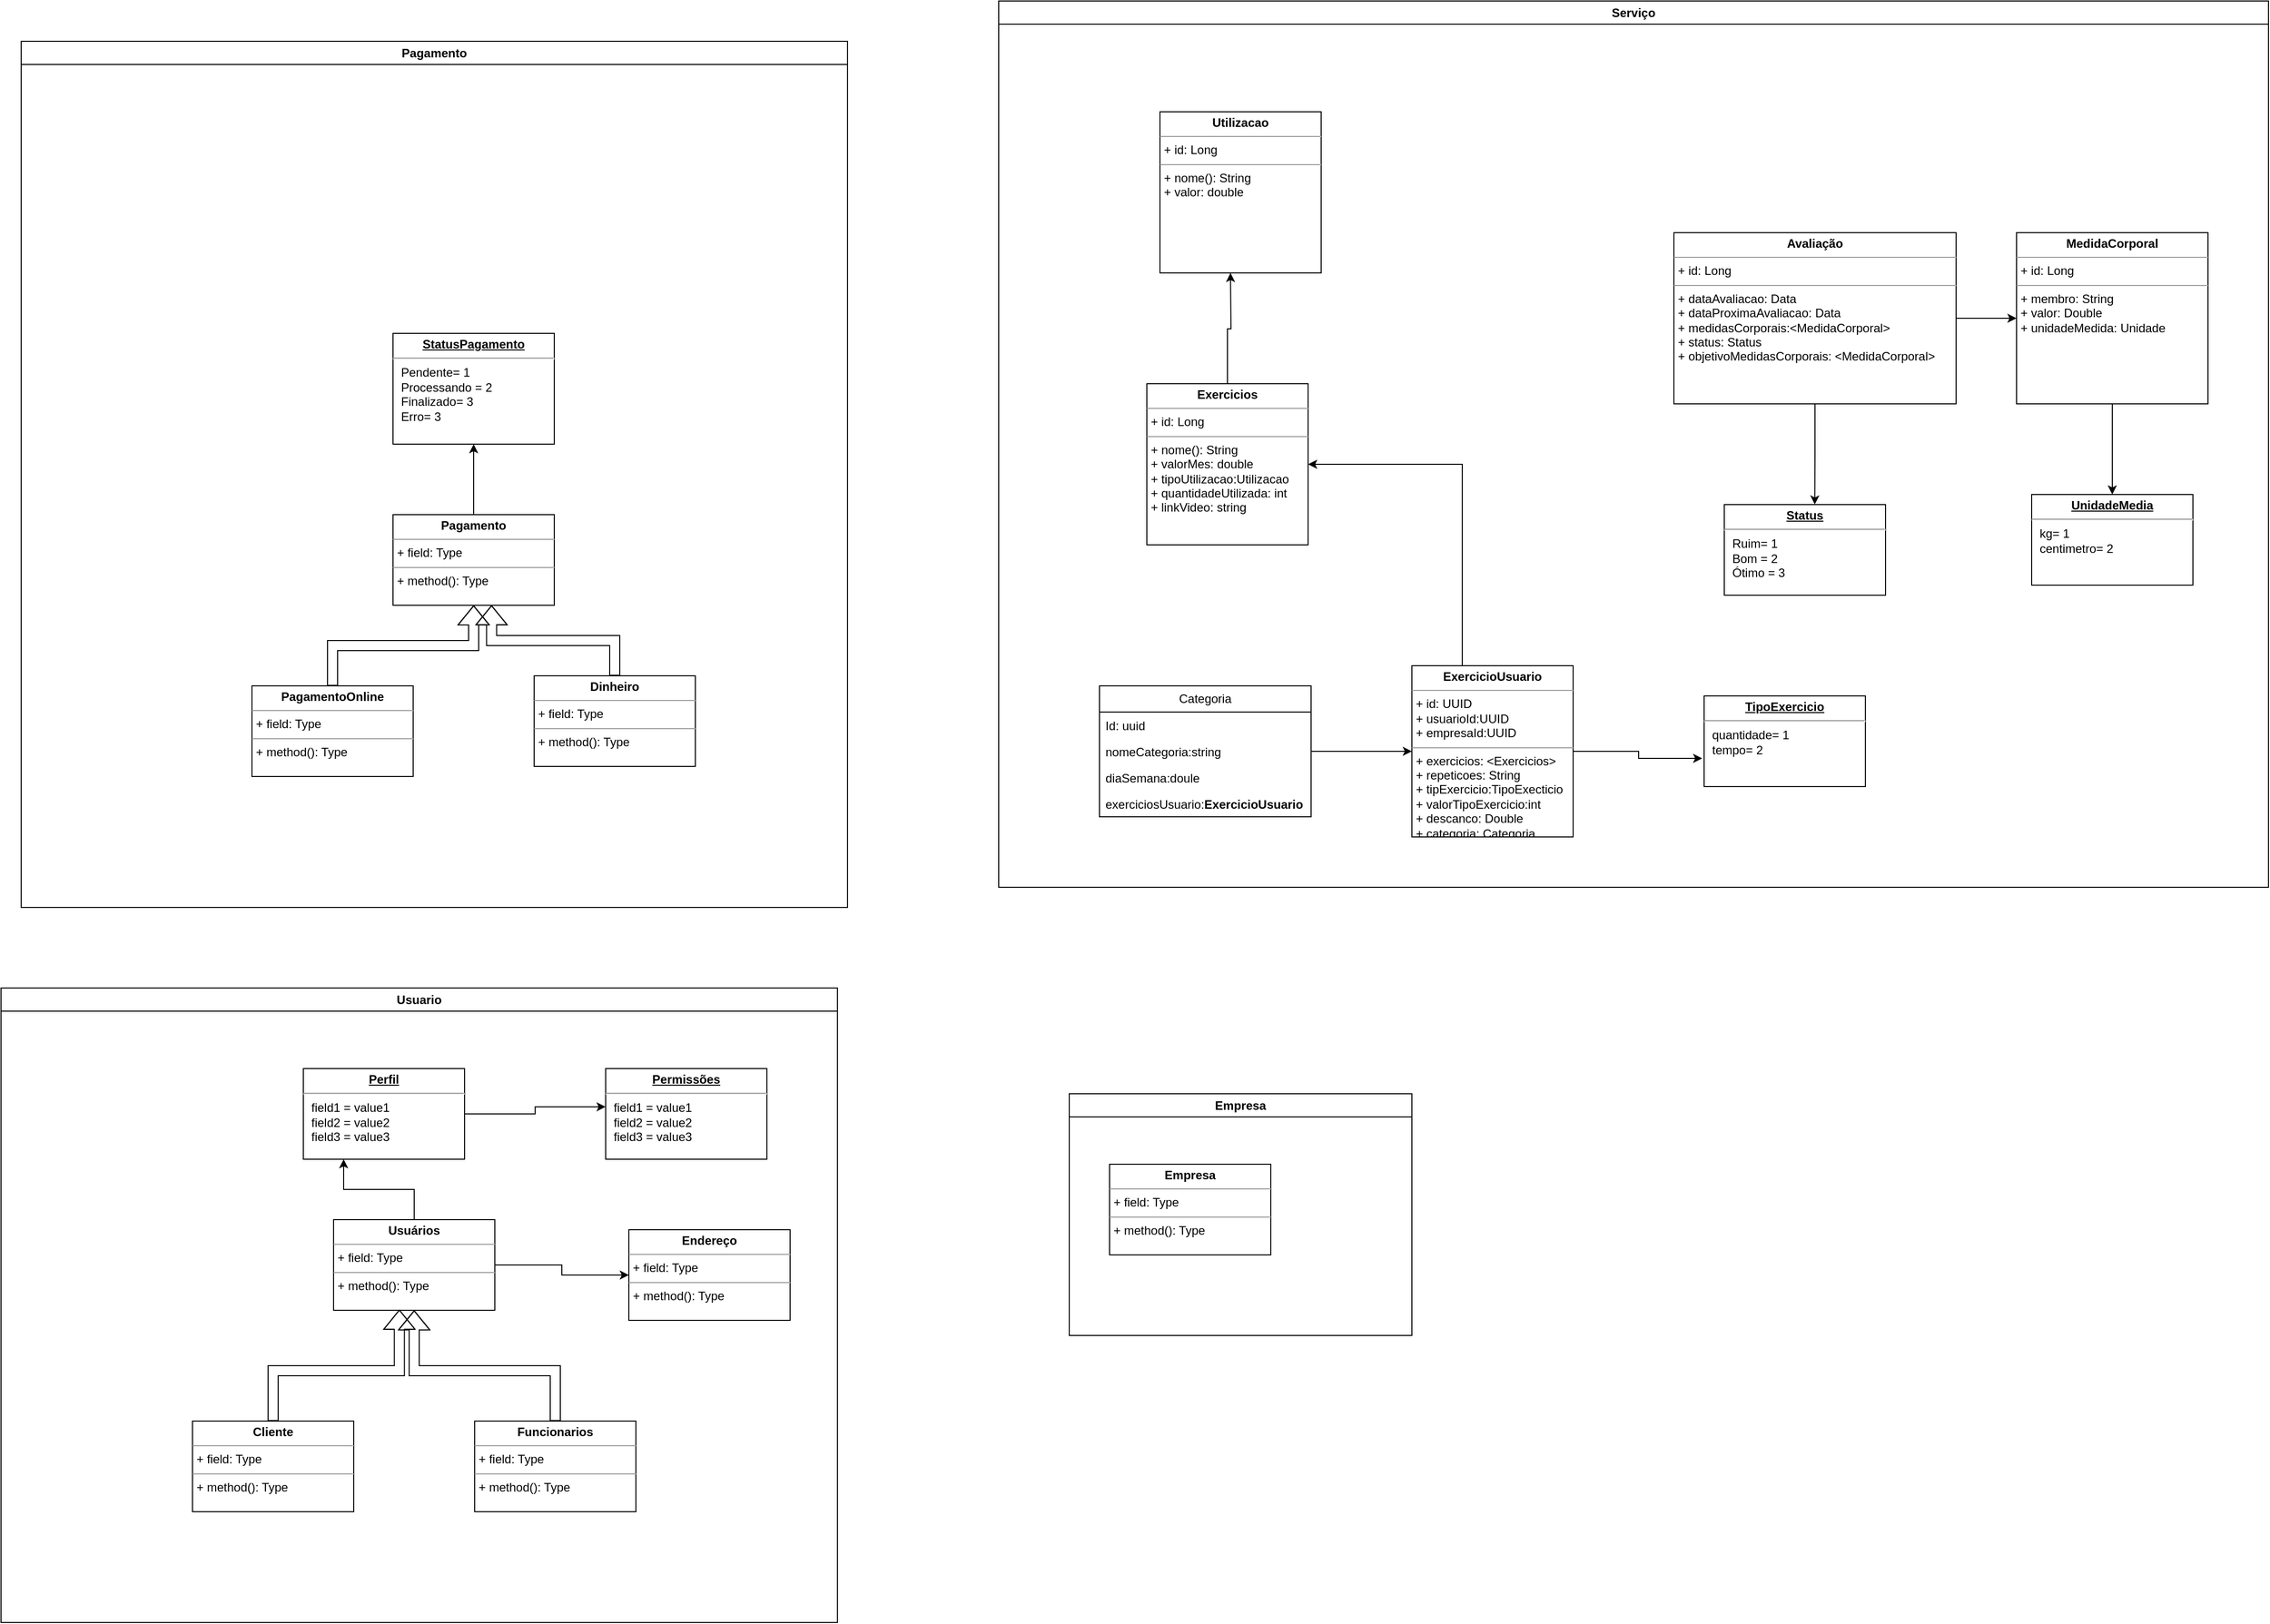 <mxfile version="24.8.8">
  <diagram id="jnY9CkC_rshAEeJaLenp" name="Página-1">
    <mxGraphModel dx="3915" dy="2002" grid="1" gridSize="10" guides="1" tooltips="1" connect="1" arrows="1" fold="1" page="1" pageScale="1" pageWidth="827" pageHeight="1169" math="0" shadow="0">
      <root>
        <mxCell id="0" />
        <mxCell id="1" parent="0" />
        <mxCell id="9TaHPhNFm51AlmNCXyEP-1" value="Usuario" style="swimlane;whiteSpace=wrap;html=1;" vertex="1" parent="1">
          <mxGeometry x="-1710" y="480" width="830" height="630" as="geometry" />
        </mxCell>
        <mxCell id="A7t_VNiq62A0DLeRyUWz-16" style="edgeStyle=orthogonalEdgeStyle;rounded=0;orthogonalLoop=1;jettySize=auto;html=1;entryX=0.25;entryY=1;entryDx=0;entryDy=0;" parent="9TaHPhNFm51AlmNCXyEP-1" source="A7t_VNiq62A0DLeRyUWz-1" target="A7t_VNiq62A0DLeRyUWz-11" edge="1">
          <mxGeometry relative="1" as="geometry" />
        </mxCell>
        <mxCell id="9TaHPhNFm51AlmNCXyEP-3" style="edgeStyle=orthogonalEdgeStyle;rounded=0;orthogonalLoop=1;jettySize=auto;html=1;entryX=0;entryY=0.5;entryDx=0;entryDy=0;" edge="1" parent="9TaHPhNFm51AlmNCXyEP-1" source="A7t_VNiq62A0DLeRyUWz-1" target="A7t_VNiq62A0DLeRyUWz-21">
          <mxGeometry relative="1" as="geometry" />
        </mxCell>
        <mxCell id="A7t_VNiq62A0DLeRyUWz-1" value="&lt;p style=&quot;margin:0px;margin-top:4px;text-align:center;&quot;&gt;&lt;b&gt;Usuários&lt;/b&gt;&lt;/p&gt;&lt;hr size=&quot;1&quot;&gt;&lt;p style=&quot;margin:0px;margin-left:4px;&quot;&gt;+ field: Type&lt;/p&gt;&lt;hr size=&quot;1&quot;&gt;&lt;p style=&quot;margin:0px;margin-left:4px;&quot;&gt;+ method(): Type&lt;/p&gt;" style="verticalAlign=top;align=left;overflow=fill;fontSize=12;fontFamily=Helvetica;html=1;" parent="9TaHPhNFm51AlmNCXyEP-1" vertex="1">
          <mxGeometry x="330" y="230" width="160" height="90" as="geometry" />
        </mxCell>
        <mxCell id="A7t_VNiq62A0DLeRyUWz-2" value="&lt;p style=&quot;margin:0px;margin-top:4px;text-align:center;&quot;&gt;&lt;b&gt;Cliente&lt;/b&gt;&lt;/p&gt;&lt;hr size=&quot;1&quot;&gt;&lt;p style=&quot;margin:0px;margin-left:4px;&quot;&gt;+ field: Type&lt;/p&gt;&lt;hr size=&quot;1&quot;&gt;&lt;p style=&quot;margin:0px;margin-left:4px;&quot;&gt;+ method(): Type&lt;/p&gt;" style="verticalAlign=top;align=left;overflow=fill;fontSize=12;fontFamily=Helvetica;html=1;" parent="9TaHPhNFm51AlmNCXyEP-1" vertex="1">
          <mxGeometry x="190" y="430" width="160" height="90" as="geometry" />
        </mxCell>
        <mxCell id="A7t_VNiq62A0DLeRyUWz-3" value="&lt;p style=&quot;margin:0px;margin-top:4px;text-align:center;&quot;&gt;&lt;b&gt;Funcionarios&lt;/b&gt;&lt;/p&gt;&lt;hr size=&quot;1&quot;&gt;&lt;p style=&quot;margin:0px;margin-left:4px;&quot;&gt;+ field: Type&lt;/p&gt;&lt;hr size=&quot;1&quot;&gt;&lt;p style=&quot;margin:0px;margin-left:4px;&quot;&gt;+ method(): Type&lt;/p&gt;" style="verticalAlign=top;align=left;overflow=fill;fontSize=12;fontFamily=Helvetica;html=1;" parent="9TaHPhNFm51AlmNCXyEP-1" vertex="1">
          <mxGeometry x="470" y="430" width="160" height="90" as="geometry" />
        </mxCell>
        <mxCell id="A7t_VNiq62A0DLeRyUWz-10" value="&lt;p style=&quot;margin:0px;margin-top:4px;text-align:center;text-decoration:underline;&quot;&gt;&lt;b&gt;Permissões&lt;/b&gt;&lt;/p&gt;&lt;hr&gt;&lt;p style=&quot;margin:0px;margin-left:8px;&quot;&gt;field1 = value1&lt;br&gt;field2 = value2&lt;br&gt;field3 = value3&lt;/p&gt;" style="verticalAlign=top;align=left;overflow=fill;fontSize=12;fontFamily=Helvetica;html=1;" parent="9TaHPhNFm51AlmNCXyEP-1" vertex="1">
          <mxGeometry x="600" y="80" width="160" height="90" as="geometry" />
        </mxCell>
        <mxCell id="A7t_VNiq62A0DLeRyUWz-15" style="edgeStyle=orthogonalEdgeStyle;rounded=0;orthogonalLoop=1;jettySize=auto;html=1;entryX=0;entryY=0.422;entryDx=0;entryDy=0;entryPerimeter=0;" parent="9TaHPhNFm51AlmNCXyEP-1" source="A7t_VNiq62A0DLeRyUWz-11" target="A7t_VNiq62A0DLeRyUWz-10" edge="1">
          <mxGeometry relative="1" as="geometry" />
        </mxCell>
        <mxCell id="A7t_VNiq62A0DLeRyUWz-11" value="&lt;p style=&quot;margin:0px;margin-top:4px;text-align:center;text-decoration:underline;&quot;&gt;&lt;b&gt;Perfil&lt;/b&gt;&lt;/p&gt;&lt;hr&gt;&lt;p style=&quot;margin:0px;margin-left:8px;&quot;&gt;field1 = value1&lt;br&gt;field2 = value2&lt;br&gt;field3 = value3&lt;/p&gt;" style="verticalAlign=top;align=left;overflow=fill;fontSize=12;fontFamily=Helvetica;html=1;" parent="9TaHPhNFm51AlmNCXyEP-1" vertex="1">
          <mxGeometry x="300" y="80" width="160" height="90" as="geometry" />
        </mxCell>
        <mxCell id="A7t_VNiq62A0DLeRyUWz-8" style="edgeStyle=orthogonalEdgeStyle;rounded=0;orthogonalLoop=1;jettySize=auto;html=1;entryX=0.408;entryY=0.993;entryDx=0;entryDy=0;entryPerimeter=0;shape=flexArrow;" parent="9TaHPhNFm51AlmNCXyEP-1" target="A7t_VNiq62A0DLeRyUWz-1" edge="1">
          <mxGeometry relative="1" as="geometry">
            <Array as="points">
              <mxPoint x="270" y="380" />
              <mxPoint x="395" y="380" />
            </Array>
            <mxPoint x="270" y="430" as="sourcePoint" />
          </mxGeometry>
        </mxCell>
        <mxCell id="A7t_VNiq62A0DLeRyUWz-9" style="edgeStyle=orthogonalEdgeStyle;rounded=0;orthogonalLoop=1;jettySize=auto;html=1;shape=flexArrow;exitX=0.5;exitY=0;exitDx=0;exitDy=0;" parent="9TaHPhNFm51AlmNCXyEP-1" source="A7t_VNiq62A0DLeRyUWz-3" edge="1">
          <mxGeometry relative="1" as="geometry">
            <mxPoint x="410" y="320" as="targetPoint" />
            <mxPoint x="550" y="410" as="sourcePoint" />
            <Array as="points">
              <mxPoint x="550" y="380" />
              <mxPoint x="410" y="380" />
            </Array>
          </mxGeometry>
        </mxCell>
        <mxCell id="A7t_VNiq62A0DLeRyUWz-21" value="&lt;p style=&quot;margin:0px;margin-top:4px;text-align:center;&quot;&gt;&lt;b&gt;Endereço&lt;/b&gt;&lt;/p&gt;&lt;hr size=&quot;1&quot;&gt;&lt;p style=&quot;margin:0px;margin-left:4px;&quot;&gt;+ field: Type&lt;/p&gt;&lt;hr size=&quot;1&quot;&gt;&lt;p style=&quot;margin:0px;margin-left:4px;&quot;&gt;+ method(): Type&lt;/p&gt;" style="verticalAlign=top;align=left;overflow=fill;fontSize=12;fontFamily=Helvetica;html=1;" parent="9TaHPhNFm51AlmNCXyEP-1" vertex="1">
          <mxGeometry x="623" y="240" width="160" height="90" as="geometry" />
        </mxCell>
        <mxCell id="9TaHPhNFm51AlmNCXyEP-2" value="Empresa" style="swimlane;whiteSpace=wrap;html=1;" vertex="1" parent="1">
          <mxGeometry x="-650" y="585" width="340" height="240" as="geometry" />
        </mxCell>
        <mxCell id="A7t_VNiq62A0DLeRyUWz-17" value="&lt;p style=&quot;margin:0px;margin-top:4px;text-align:center;&quot;&gt;&lt;b&gt;Empresa&lt;/b&gt;&lt;/p&gt;&lt;hr size=&quot;1&quot;&gt;&lt;p style=&quot;margin:0px;margin-left:4px;&quot;&gt;+ field: Type&lt;/p&gt;&lt;hr size=&quot;1&quot;&gt;&lt;p style=&quot;margin:0px;margin-left:4px;&quot;&gt;+ method(): Type&lt;/p&gt;" style="verticalAlign=top;align=left;overflow=fill;fontSize=12;fontFamily=Helvetica;html=1;" parent="9TaHPhNFm51AlmNCXyEP-2" vertex="1">
          <mxGeometry x="40" y="70" width="160" height="90" as="geometry" />
        </mxCell>
        <mxCell id="9TaHPhNFm51AlmNCXyEP-4" value="Pagamento" style="swimlane;whiteSpace=wrap;html=1;" vertex="1" parent="1">
          <mxGeometry x="-1690" y="-460" width="820" height="860" as="geometry" />
        </mxCell>
        <mxCell id="A7t_VNiq62A0DLeRyUWz-46" style="edgeStyle=orthogonalEdgeStyle;rounded=0;orthogonalLoop=1;jettySize=auto;html=1;entryX=0.5;entryY=1;entryDx=0;entryDy=0;" parent="9TaHPhNFm51AlmNCXyEP-4" source="A7t_VNiq62A0DLeRyUWz-34" target="A7t_VNiq62A0DLeRyUWz-45" edge="1">
          <mxGeometry relative="1" as="geometry" />
        </mxCell>
        <mxCell id="A7t_VNiq62A0DLeRyUWz-34" value="&lt;p style=&quot;margin:0px;margin-top:4px;text-align:center;&quot;&gt;&lt;b&gt;Pagamento&lt;/b&gt;&lt;/p&gt;&lt;hr size=&quot;1&quot;&gt;&lt;p style=&quot;margin:0px;margin-left:4px;&quot;&gt;+ field: Type&lt;/p&gt;&lt;hr size=&quot;1&quot;&gt;&lt;p style=&quot;margin:0px;margin-left:4px;&quot;&gt;+ method(): Type&lt;/p&gt;" style="verticalAlign=top;align=left;overflow=fill;fontSize=12;fontFamily=Helvetica;html=1;" parent="9TaHPhNFm51AlmNCXyEP-4" vertex="1">
          <mxGeometry x="369" y="470" width="160" height="90" as="geometry" />
        </mxCell>
        <mxCell id="A7t_VNiq62A0DLeRyUWz-38" style="edgeStyle=orthogonalEdgeStyle;shape=flexArrow;rounded=0;orthogonalLoop=1;jettySize=auto;html=1;entryX=0.5;entryY=1;entryDx=0;entryDy=0;" parent="9TaHPhNFm51AlmNCXyEP-4" source="A7t_VNiq62A0DLeRyUWz-36" target="A7t_VNiq62A0DLeRyUWz-34" edge="1">
          <mxGeometry relative="1" as="geometry" />
        </mxCell>
        <mxCell id="A7t_VNiq62A0DLeRyUWz-36" value="&lt;p style=&quot;margin:0px;margin-top:4px;text-align:center;&quot;&gt;&lt;b&gt;PagamentoOnline&lt;/b&gt;&lt;/p&gt;&lt;hr size=&quot;1&quot;&gt;&lt;p style=&quot;margin:0px;margin-left:4px;&quot;&gt;+ field: Type&lt;/p&gt;&lt;hr size=&quot;1&quot;&gt;&lt;p style=&quot;margin:0px;margin-left:4px;&quot;&gt;+ method(): Type&lt;/p&gt;" style="verticalAlign=top;align=left;overflow=fill;fontSize=12;fontFamily=Helvetica;html=1;" parent="9TaHPhNFm51AlmNCXyEP-4" vertex="1">
          <mxGeometry x="229" y="640" width="160" height="90" as="geometry" />
        </mxCell>
        <mxCell id="A7t_VNiq62A0DLeRyUWz-39" style="edgeStyle=orthogonalEdgeStyle;shape=flexArrow;rounded=0;orthogonalLoop=1;jettySize=auto;html=1;entryX=0.611;entryY=0.999;entryDx=0;entryDy=0;entryPerimeter=0;" parent="9TaHPhNFm51AlmNCXyEP-4" source="A7t_VNiq62A0DLeRyUWz-37" target="A7t_VNiq62A0DLeRyUWz-34" edge="1">
          <mxGeometry relative="1" as="geometry" />
        </mxCell>
        <mxCell id="A7t_VNiq62A0DLeRyUWz-37" value="&lt;p style=&quot;margin:0px;margin-top:4px;text-align:center;&quot;&gt;&lt;b&gt;Dinheiro&lt;/b&gt;&lt;/p&gt;&lt;hr size=&quot;1&quot;&gt;&lt;p style=&quot;margin:0px;margin-left:4px;&quot;&gt;+ field: Type&lt;/p&gt;&lt;hr size=&quot;1&quot;&gt;&lt;p style=&quot;margin:0px;margin-left:4px;&quot;&gt;+ method(): Type&lt;/p&gt;" style="verticalAlign=top;align=left;overflow=fill;fontSize=12;fontFamily=Helvetica;html=1;" parent="9TaHPhNFm51AlmNCXyEP-4" vertex="1">
          <mxGeometry x="509" y="630" width="160" height="90" as="geometry" />
        </mxCell>
        <mxCell id="A7t_VNiq62A0DLeRyUWz-45" value="&lt;p style=&quot;margin:0px;margin-top:4px;text-align:center;text-decoration:underline;&quot;&gt;&lt;b&gt;StatusPagamento&lt;/b&gt;&lt;/p&gt;&lt;hr&gt;&lt;p style=&quot;margin:0px;margin-left:8px;&quot;&gt;Pendente= 1&lt;br&gt;Processando = 2&lt;/p&gt;&lt;p style=&quot;margin:0px;margin-left:8px;&quot;&gt;Finalizado= 3&lt;/p&gt;&lt;p style=&quot;margin:0px;margin-left:8px;&quot;&gt;Erro= 3&lt;br&gt;&lt;br&gt;&lt;/p&gt;" style="verticalAlign=top;align=left;overflow=fill;fontSize=12;fontFamily=Helvetica;html=1;" parent="9TaHPhNFm51AlmNCXyEP-4" vertex="1">
          <mxGeometry x="369" y="290" width="160" height="110" as="geometry" />
        </mxCell>
        <mxCell id="9TaHPhNFm51AlmNCXyEP-5" value="Serviço" style="swimlane;whiteSpace=wrap;html=1;" vertex="1" parent="1">
          <mxGeometry x="-720" y="-500" width="1260" height="880" as="geometry" />
        </mxCell>
        <mxCell id="9TaHPhNFm51AlmNCXyEP-8" style="edgeStyle=orthogonalEdgeStyle;rounded=0;orthogonalLoop=1;jettySize=auto;html=1;entryX=0.5;entryY=1;entryDx=0;entryDy=0;" edge="1" parent="9TaHPhNFm51AlmNCXyEP-5" source="9TaHPhNFm51AlmNCXyEP-9">
          <mxGeometry relative="1" as="geometry">
            <mxPoint x="230" y="270" as="targetPoint" />
          </mxGeometry>
        </mxCell>
        <mxCell id="9TaHPhNFm51AlmNCXyEP-9" value="&lt;p style=&quot;margin:0px;margin-top:4px;text-align:center;&quot;&gt;&lt;b&gt;Exercicios&lt;/b&gt;&lt;/p&gt;&lt;hr size=&quot;1&quot;&gt;&lt;p style=&quot;margin:0px;margin-left:4px;&quot;&gt;+ id: Long&lt;/p&gt;&lt;hr size=&quot;1&quot;&gt;&lt;p style=&quot;margin:0px;margin-left:4px;&quot;&gt;+ nome(): String&lt;/p&gt;&lt;p style=&quot;margin:0px;margin-left:4px;&quot;&gt;+ valorMes: double&lt;/p&gt;&lt;p style=&quot;margin:0px;margin-left:4px;&quot;&gt;+ tipoUtilizacao:Utilizacao&lt;/p&gt;&lt;p style=&quot;margin:0px;margin-left:4px;&quot;&gt;+ quantidadeUtilizada: int&lt;/p&gt;&lt;p style=&quot;margin:0px;margin-left:4px;&quot;&gt;+ linkVideo: string&lt;/p&gt;" style="verticalAlign=top;align=left;overflow=fill;fontSize=12;fontFamily=Helvetica;html=1;" vertex="1" parent="9TaHPhNFm51AlmNCXyEP-5">
          <mxGeometry x="147" y="380" width="160" height="160" as="geometry" />
        </mxCell>
        <mxCell id="9TaHPhNFm51AlmNCXyEP-10" value="&lt;p style=&quot;margin:0px;margin-top:4px;text-align:center;&quot;&gt;&lt;b&gt;Utilizacao&lt;/b&gt;&lt;/p&gt;&lt;hr size=&quot;1&quot;&gt;&lt;p style=&quot;margin:0px;margin-left:4px;&quot;&gt;+ id: Long&lt;/p&gt;&lt;hr size=&quot;1&quot;&gt;&lt;p style=&quot;margin:0px;margin-left:4px;&quot;&gt;+ nome(): String&lt;/p&gt;&lt;p style=&quot;margin:0px;margin-left:4px;&quot;&gt;+ valor: double&lt;/p&gt;" style="verticalAlign=top;align=left;overflow=fill;fontSize=12;fontFamily=Helvetica;html=1;" vertex="1" parent="9TaHPhNFm51AlmNCXyEP-5">
          <mxGeometry x="160" y="110" width="160" height="160" as="geometry" />
        </mxCell>
        <mxCell id="9TaHPhNFm51AlmNCXyEP-16" style="edgeStyle=orthogonalEdgeStyle;rounded=0;orthogonalLoop=1;jettySize=auto;html=1;entryX=-0.012;entryY=0.689;entryDx=0;entryDy=0;entryPerimeter=0;" edge="1" parent="9TaHPhNFm51AlmNCXyEP-5" source="A7t_VNiq62A0DLeRyUWz-19" target="9TaHPhNFm51AlmNCXyEP-15">
          <mxGeometry relative="1" as="geometry">
            <mxPoint x="690" y="740" as="targetPoint" />
          </mxGeometry>
        </mxCell>
        <mxCell id="9TaHPhNFm51AlmNCXyEP-20" style="edgeStyle=orthogonalEdgeStyle;rounded=0;orthogonalLoop=1;jettySize=auto;html=1;entryX=1;entryY=0.5;entryDx=0;entryDy=0;" edge="1" parent="9TaHPhNFm51AlmNCXyEP-5" source="A7t_VNiq62A0DLeRyUWz-19" target="9TaHPhNFm51AlmNCXyEP-9">
          <mxGeometry relative="1" as="geometry">
            <Array as="points">
              <mxPoint x="460" y="460" />
            </Array>
          </mxGeometry>
        </mxCell>
        <mxCell id="A7t_VNiq62A0DLeRyUWz-19" value="&lt;p style=&quot;margin:0px;margin-top:4px;text-align:center;&quot;&gt;&lt;b&gt;ExercicioUsuario&lt;/b&gt;&lt;/p&gt;&lt;hr size=&quot;1&quot;&gt;&lt;p style=&quot;margin:0px;margin-left:4px;&quot;&gt;+ id: UUID&lt;/p&gt;&lt;p style=&quot;margin:0px;margin-left:4px;&quot;&gt;+ usuarioId:UUID&lt;/p&gt;&lt;p style=&quot;margin:0px;margin-left:4px;&quot;&gt;+ empresaId:UUID&lt;/p&gt;&lt;hr size=&quot;1&quot;&gt;&lt;p style=&quot;margin:0px;margin-left:4px;&quot;&gt;+ exercicios: &amp;lt;Exercicios&amp;gt;&lt;/p&gt;&lt;p style=&quot;margin:0px;margin-left:4px;&quot;&gt;+ repeticoes: String&lt;br&gt;&lt;/p&gt;&lt;p style=&quot;margin:0px;margin-left:4px;&quot;&gt;+ tipExercicio:TipoExecticio&lt;/p&gt;&lt;p style=&quot;margin:0px;margin-left:4px;&quot;&gt;+ valorTipoExercicio:int&lt;/p&gt;&lt;p style=&quot;margin:0px;margin-left:4px;&quot;&gt;+ descanco: Double&lt;br&gt;&lt;/p&gt;&lt;p style=&quot;margin:0px;margin-left:4px;&quot;&gt;+ categoria: Categoria&lt;br&gt;&lt;/p&gt;&lt;p style=&quot;margin:0px;margin-left:4px;&quot;&gt;&lt;br&gt;&lt;/p&gt;&lt;p style=&quot;margin:0px;margin-left:4px;&quot;&gt;&lt;br&gt;&lt;/p&gt;" style="verticalAlign=top;align=left;overflow=fill;fontSize=12;fontFamily=Helvetica;html=1;" parent="9TaHPhNFm51AlmNCXyEP-5" vertex="1">
          <mxGeometry x="410" y="660" width="160" height="170" as="geometry" />
        </mxCell>
        <mxCell id="A7t_VNiq62A0DLeRyUWz-27" style="edgeStyle=orthogonalEdgeStyle;rounded=0;orthogonalLoop=1;jettySize=auto;html=1;entryX=0;entryY=0.5;entryDx=0;entryDy=0;" parent="9TaHPhNFm51AlmNCXyEP-5" source="A7t_VNiq62A0DLeRyUWz-24" target="A7t_VNiq62A0DLeRyUWz-26" edge="1">
          <mxGeometry relative="1" as="geometry" />
        </mxCell>
        <mxCell id="A7t_VNiq62A0DLeRyUWz-31" style="edgeStyle=orthogonalEdgeStyle;rounded=0;orthogonalLoop=1;jettySize=auto;html=1;entryX=0.561;entryY=-0.001;entryDx=0;entryDy=0;entryPerimeter=0;" parent="9TaHPhNFm51AlmNCXyEP-5" source="A7t_VNiq62A0DLeRyUWz-24" target="A7t_VNiq62A0DLeRyUWz-30" edge="1">
          <mxGeometry relative="1" as="geometry" />
        </mxCell>
        <mxCell id="A7t_VNiq62A0DLeRyUWz-24" value="&lt;p style=&quot;margin:0px;margin-top:4px;text-align:center;&quot;&gt;&lt;b&gt;Avaliação&lt;/b&gt;&lt;/p&gt;&lt;hr size=&quot;1&quot;&gt;&lt;p style=&quot;margin:0px;margin-left:4px;&quot;&gt;+ id: Long&lt;/p&gt;&lt;hr size=&quot;1&quot;&gt;&lt;p style=&quot;margin:0px;margin-left:4px;&quot;&gt;+ dataAvaliacao: Data&lt;/p&gt;&lt;p style=&quot;margin:0px;margin-left:4px;&quot;&gt;+ dataProximaAvaliacao: Data&lt;br&gt;&lt;/p&gt;&lt;p style=&quot;margin:0px;margin-left:4px;&quot;&gt;+ medidasCorporais:&amp;lt;MedidaCorporal&amp;gt;&lt;/p&gt;&lt;p style=&quot;margin:0px;margin-left:4px;&quot;&gt;+ status: Status&lt;/p&gt;&lt;p style=&quot;margin:0px;margin-left:4px;&quot;&gt;+ objetivoMedidasCorporais: &amp;lt;MedidaCorporal&amp;gt;&lt;/p&gt;&lt;p style=&quot;margin:0px;margin-left:4px;&quot;&gt;&lt;br&gt;&lt;/p&gt;&lt;p style=&quot;margin:0px;margin-left:4px;&quot;&gt;&lt;br&gt;&lt;/p&gt;&lt;p style=&quot;margin:0px;margin-left:4px;&quot;&gt;&lt;br&gt;&lt;/p&gt;" style="verticalAlign=top;align=left;overflow=fill;fontSize=12;fontFamily=Helvetica;html=1;" parent="9TaHPhNFm51AlmNCXyEP-5" vertex="1">
          <mxGeometry x="670" y="230" width="280" height="170" as="geometry" />
        </mxCell>
        <mxCell id="A7t_VNiq62A0DLeRyUWz-29" style="edgeStyle=orthogonalEdgeStyle;rounded=0;orthogonalLoop=1;jettySize=auto;html=1;" parent="9TaHPhNFm51AlmNCXyEP-5" source="A7t_VNiq62A0DLeRyUWz-26" target="A7t_VNiq62A0DLeRyUWz-28" edge="1">
          <mxGeometry relative="1" as="geometry" />
        </mxCell>
        <mxCell id="A7t_VNiq62A0DLeRyUWz-26" value="&lt;p style=&quot;margin:0px;margin-top:4px;text-align:center;&quot;&gt;&lt;b&gt;MedidaCorporal&lt;/b&gt;&lt;/p&gt;&lt;hr size=&quot;1&quot;&gt;&lt;p style=&quot;margin:0px;margin-left:4px;&quot;&gt;+ id: Long&lt;/p&gt;&lt;hr size=&quot;1&quot;&gt;&lt;p style=&quot;margin:0px;margin-left:4px;&quot;&gt;+ membro: String&lt;/p&gt;&lt;p style=&quot;margin:0px;margin-left:4px;&quot;&gt;+ valor: Double&lt;br&gt;&lt;/p&gt;&lt;p style=&quot;margin:0px;margin-left:4px;&quot;&gt;+ unidadeMedida: Unidade&lt;/p&gt;&lt;p style=&quot;margin:0px;margin-left:4px;&quot;&gt;&lt;br&gt;&lt;/p&gt;&lt;p style=&quot;margin:0px;margin-left:4px;&quot;&gt;&lt;br&gt;&lt;/p&gt;&lt;p style=&quot;margin:0px;margin-left:4px;&quot;&gt;&lt;br&gt;&lt;/p&gt;" style="verticalAlign=top;align=left;overflow=fill;fontSize=12;fontFamily=Helvetica;html=1;" parent="9TaHPhNFm51AlmNCXyEP-5" vertex="1">
          <mxGeometry x="1010" y="230" width="190" height="170" as="geometry" />
        </mxCell>
        <mxCell id="A7t_VNiq62A0DLeRyUWz-28" value="&lt;p style=&quot;margin:0px;margin-top:4px;text-align:center;text-decoration:underline;&quot;&gt;&lt;b&gt;UnidadeMedia&lt;/b&gt;&lt;/p&gt;&lt;hr&gt;&lt;p style=&quot;margin:0px;margin-left:8px;&quot;&gt;kg= 1&lt;br&gt;centimetro= 2&lt;br&gt;&lt;br&gt;&lt;/p&gt;" style="verticalAlign=top;align=left;overflow=fill;fontSize=12;fontFamily=Helvetica;html=1;" parent="9TaHPhNFm51AlmNCXyEP-5" vertex="1">
          <mxGeometry x="1025" y="490" width="160" height="90" as="geometry" />
        </mxCell>
        <mxCell id="A7t_VNiq62A0DLeRyUWz-30" value="&lt;p style=&quot;margin:0px;margin-top:4px;text-align:center;text-decoration:underline;&quot;&gt;&lt;b&gt;Status&lt;/b&gt;&lt;/p&gt;&lt;hr&gt;&lt;p style=&quot;margin:0px;margin-left:8px;&quot;&gt;Ruim= 1&lt;br&gt;Bom = 2&lt;/p&gt;&lt;p style=&quot;margin:0px;margin-left:8px;&quot;&gt;Ótimo = 3&lt;br&gt;&lt;br&gt;&lt;/p&gt;" style="verticalAlign=top;align=left;overflow=fill;fontSize=12;fontFamily=Helvetica;html=1;" parent="9TaHPhNFm51AlmNCXyEP-5" vertex="1">
          <mxGeometry x="720" y="500" width="160" height="90" as="geometry" />
        </mxCell>
        <mxCell id="9TaHPhNFm51AlmNCXyEP-11" value="Categoria" style="swimlane;fontStyle=0;childLayout=stackLayout;horizontal=1;startSize=26;fillColor=none;horizontalStack=0;resizeParent=1;resizeParentMax=0;resizeLast=0;collapsible=1;marginBottom=0;whiteSpace=wrap;html=1;" vertex="1" parent="9TaHPhNFm51AlmNCXyEP-5">
          <mxGeometry x="100" y="680" width="210" height="130" as="geometry" />
        </mxCell>
        <mxCell id="9TaHPhNFm51AlmNCXyEP-12" value="Id: uuid" style="text;strokeColor=none;fillColor=none;align=left;verticalAlign=top;spacingLeft=4;spacingRight=4;overflow=hidden;rotatable=0;points=[[0,0.5],[1,0.5]];portConstraint=eastwest;whiteSpace=wrap;html=1;" vertex="1" parent="9TaHPhNFm51AlmNCXyEP-11">
          <mxGeometry y="26" width="210" height="26" as="geometry" />
        </mxCell>
        <mxCell id="9TaHPhNFm51AlmNCXyEP-13" value="nomeCategoria:string" style="text;strokeColor=none;fillColor=none;align=left;verticalAlign=top;spacingLeft=4;spacingRight=4;overflow=hidden;rotatable=0;points=[[0,0.5],[1,0.5]];portConstraint=eastwest;whiteSpace=wrap;html=1;" vertex="1" parent="9TaHPhNFm51AlmNCXyEP-11">
          <mxGeometry y="52" width="210" height="26" as="geometry" />
        </mxCell>
        <mxCell id="9TaHPhNFm51AlmNCXyEP-14" value="diaSemana:doule" style="text;strokeColor=none;fillColor=none;align=left;verticalAlign=top;spacingLeft=4;spacingRight=4;overflow=hidden;rotatable=0;points=[[0,0.5],[1,0.5]];portConstraint=eastwest;whiteSpace=wrap;html=1;" vertex="1" parent="9TaHPhNFm51AlmNCXyEP-11">
          <mxGeometry y="78" width="210" height="26" as="geometry" />
        </mxCell>
        <mxCell id="9TaHPhNFm51AlmNCXyEP-19" value="exerciciosUsuario:&lt;b style=&quot;text-align: center; text-wrap-mode: nowrap;&quot;&gt;ExercicioUsuario&lt;/b&gt;" style="text;strokeColor=none;fillColor=none;align=left;verticalAlign=top;spacingLeft=4;spacingRight=4;overflow=hidden;rotatable=0;points=[[0,0.5],[1,0.5]];portConstraint=eastwest;whiteSpace=wrap;html=1;" vertex="1" parent="9TaHPhNFm51AlmNCXyEP-11">
          <mxGeometry y="104" width="210" height="26" as="geometry" />
        </mxCell>
        <mxCell id="9TaHPhNFm51AlmNCXyEP-15" value="&lt;p style=&quot;margin:0px;margin-top:4px;text-align:center;text-decoration:underline;&quot;&gt;&lt;b&gt;TipoExercicio&lt;/b&gt;&lt;/p&gt;&lt;hr&gt;&lt;p style=&quot;margin:0px;margin-left:8px;&quot;&gt;quantidade= 1&lt;br&gt;tempo= 2&lt;br&gt;&lt;br&gt;&lt;/p&gt;" style="verticalAlign=top;align=left;overflow=fill;fontSize=12;fontFamily=Helvetica;html=1;" vertex="1" parent="9TaHPhNFm51AlmNCXyEP-5">
          <mxGeometry x="700" y="690" width="160" height="90" as="geometry" />
        </mxCell>
        <mxCell id="9TaHPhNFm51AlmNCXyEP-18" style="edgeStyle=orthogonalEdgeStyle;rounded=0;orthogonalLoop=1;jettySize=auto;html=1;entryX=0;entryY=0.5;entryDx=0;entryDy=0;" edge="1" parent="9TaHPhNFm51AlmNCXyEP-5" source="9TaHPhNFm51AlmNCXyEP-13" target="A7t_VNiq62A0DLeRyUWz-19">
          <mxGeometry relative="1" as="geometry" />
        </mxCell>
      </root>
    </mxGraphModel>
  </diagram>
</mxfile>
